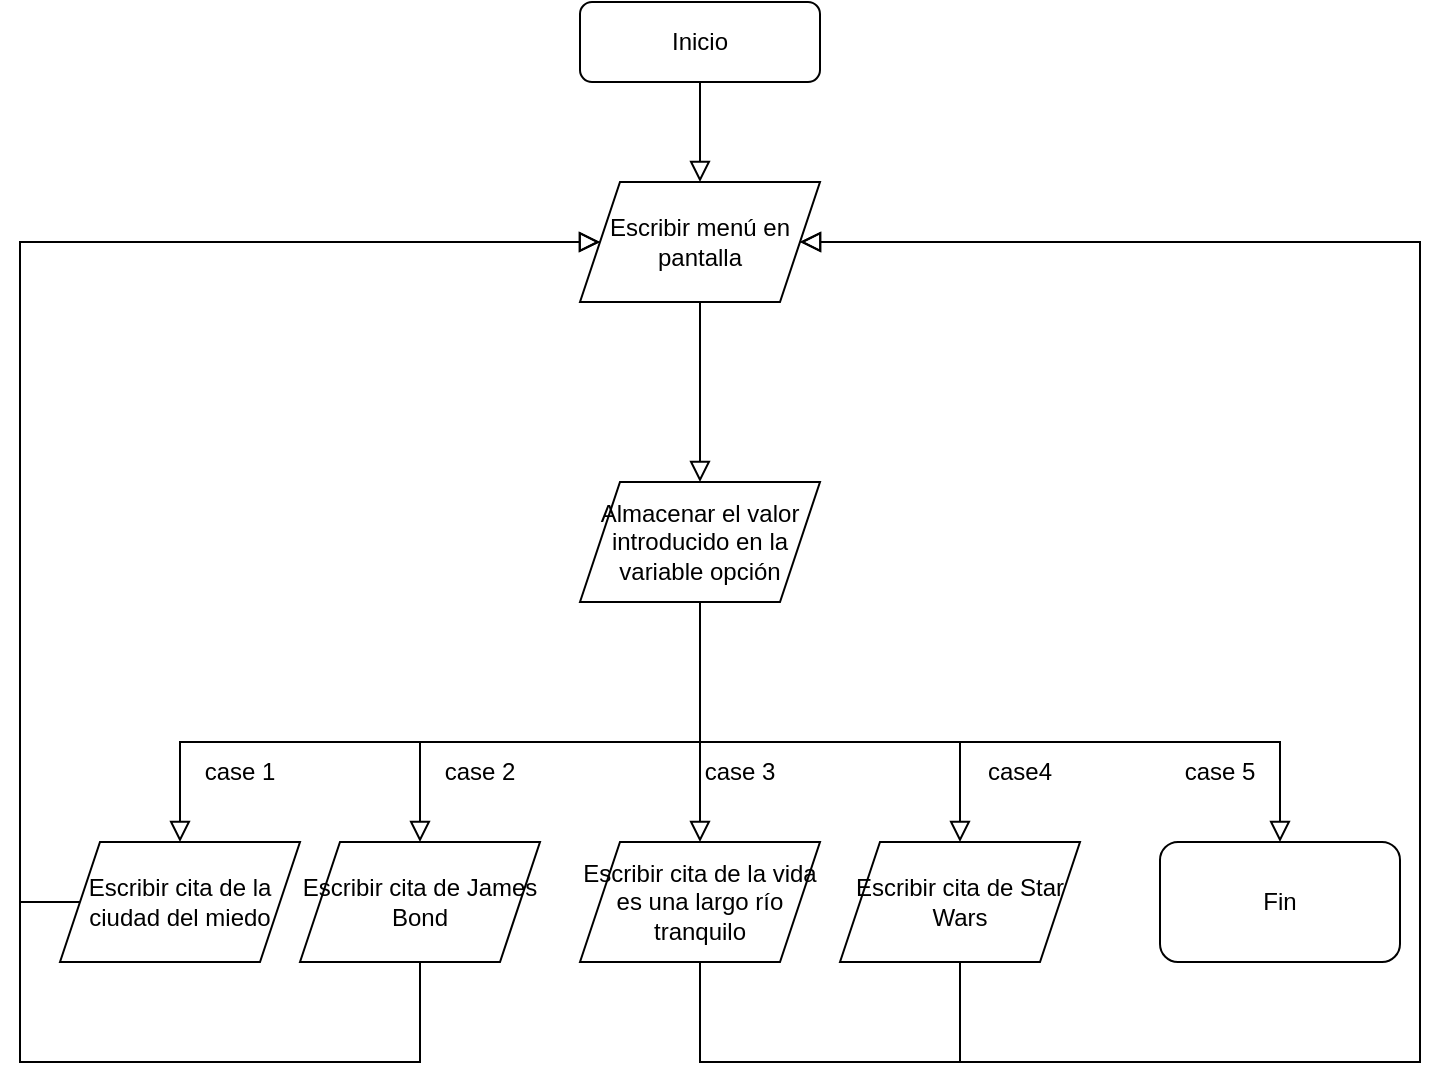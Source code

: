 <mxfile version="16.6.4" type="github">
  <diagram id="C5RBs43oDa-KdzZeNtuy" name="Page-1">
    <mxGraphModel dx="1875" dy="866" grid="1" gridSize="10" guides="1" tooltips="1" connect="1" arrows="1" fold="1" page="1" pageScale="1" pageWidth="827" pageHeight="1169" math="0" shadow="0">
      <root>
        <mxCell id="WIyWlLk6GJQsqaUBKTNV-0" />
        <mxCell id="WIyWlLk6GJQsqaUBKTNV-1" parent="WIyWlLk6GJQsqaUBKTNV-0" />
        <mxCell id="WIyWlLk6GJQsqaUBKTNV-2" value="" style="rounded=0;html=1;jettySize=auto;orthogonalLoop=1;fontSize=11;endArrow=block;endFill=0;endSize=8;strokeWidth=1;shadow=0;labelBackgroundColor=none;edgeStyle=orthogonalEdgeStyle;entryX=0.5;entryY=0;entryDx=0;entryDy=0;" parent="WIyWlLk6GJQsqaUBKTNV-1" source="WIyWlLk6GJQsqaUBKTNV-3" target="roq8t_Nz8dHyrMZ0wpt8-0" edge="1">
          <mxGeometry relative="1" as="geometry">
            <mxPoint x="220" y="170" as="targetPoint" />
            <Array as="points" />
          </mxGeometry>
        </mxCell>
        <mxCell id="WIyWlLk6GJQsqaUBKTNV-3" value="Inicio" style="rounded=1;whiteSpace=wrap;html=1;fontSize=12;glass=0;strokeWidth=1;shadow=0;" parent="WIyWlLk6GJQsqaUBKTNV-1" vertex="1">
          <mxGeometry x="320" y="80" width="120" height="40" as="geometry" />
        </mxCell>
        <mxCell id="roq8t_Nz8dHyrMZ0wpt8-0" value="Escribir menú en pantalla" style="shape=parallelogram;perimeter=parallelogramPerimeter;whiteSpace=wrap;html=1;fixedSize=1;" vertex="1" parent="WIyWlLk6GJQsqaUBKTNV-1">
          <mxGeometry x="320" y="170" width="120" height="60" as="geometry" />
        </mxCell>
        <mxCell id="roq8t_Nz8dHyrMZ0wpt8-1" value="Almacenar el valor introducido en la variable opción" style="shape=parallelogram;perimeter=parallelogramPerimeter;whiteSpace=wrap;html=1;fixedSize=1;" vertex="1" parent="WIyWlLk6GJQsqaUBKTNV-1">
          <mxGeometry x="320" y="320" width="120" height="60" as="geometry" />
        </mxCell>
        <mxCell id="roq8t_Nz8dHyrMZ0wpt8-2" value="" style="rounded=0;html=1;jettySize=auto;orthogonalLoop=1;fontSize=11;endArrow=block;endFill=0;endSize=8;strokeWidth=1;shadow=0;labelBackgroundColor=none;edgeStyle=orthogonalEdgeStyle;exitX=0.5;exitY=1;exitDx=0;exitDy=0;entryX=0.5;entryY=0;entryDx=0;entryDy=0;" edge="1" parent="WIyWlLk6GJQsqaUBKTNV-1" source="roq8t_Nz8dHyrMZ0wpt8-0" target="roq8t_Nz8dHyrMZ0wpt8-1">
          <mxGeometry relative="1" as="geometry">
            <mxPoint x="230" y="130" as="sourcePoint" />
            <mxPoint x="230" y="180" as="targetPoint" />
            <Array as="points">
              <mxPoint x="380" y="230" />
            </Array>
          </mxGeometry>
        </mxCell>
        <mxCell id="roq8t_Nz8dHyrMZ0wpt8-3" value="" style="rounded=0;html=1;jettySize=auto;orthogonalLoop=1;fontSize=11;endArrow=block;endFill=0;endSize=8;strokeWidth=1;shadow=0;labelBackgroundColor=none;edgeStyle=orthogonalEdgeStyle;exitX=0.5;exitY=1;exitDx=0;exitDy=0;" edge="1" parent="WIyWlLk6GJQsqaUBKTNV-1" source="roq8t_Nz8dHyrMZ0wpt8-1" target="roq8t_Nz8dHyrMZ0wpt8-4">
          <mxGeometry relative="1" as="geometry">
            <mxPoint x="140" y="350" as="sourcePoint" />
            <mxPoint x="130" y="340" as="targetPoint" />
            <Array as="points">
              <mxPoint x="380" y="450" />
              <mxPoint x="120" y="450" />
            </Array>
          </mxGeometry>
        </mxCell>
        <mxCell id="roq8t_Nz8dHyrMZ0wpt8-4" value="Escribir cita de la ciudad del miedo" style="shape=parallelogram;perimeter=parallelogramPerimeter;whiteSpace=wrap;html=1;fixedSize=1;" vertex="1" parent="WIyWlLk6GJQsqaUBKTNV-1">
          <mxGeometry x="60" y="500" width="120" height="60" as="geometry" />
        </mxCell>
        <mxCell id="roq8t_Nz8dHyrMZ0wpt8-5" value="Escribir cita de James Bond" style="shape=parallelogram;perimeter=parallelogramPerimeter;whiteSpace=wrap;html=1;fixedSize=1;" vertex="1" parent="WIyWlLk6GJQsqaUBKTNV-1">
          <mxGeometry x="180" y="500" width="120" height="60" as="geometry" />
        </mxCell>
        <mxCell id="roq8t_Nz8dHyrMZ0wpt8-6" value="Escribir cita de Star Wars" style="shape=parallelogram;perimeter=parallelogramPerimeter;whiteSpace=wrap;html=1;fixedSize=1;" vertex="1" parent="WIyWlLk6GJQsqaUBKTNV-1">
          <mxGeometry x="450" y="500" width="120" height="60" as="geometry" />
        </mxCell>
        <mxCell id="roq8t_Nz8dHyrMZ0wpt8-7" value="Fin" style="rounded=1;whiteSpace=wrap;html=1;" vertex="1" parent="WIyWlLk6GJQsqaUBKTNV-1">
          <mxGeometry x="610" y="500" width="120" height="60" as="geometry" />
        </mxCell>
        <mxCell id="roq8t_Nz8dHyrMZ0wpt8-8" value="" style="rounded=0;html=1;jettySize=auto;orthogonalLoop=1;fontSize=11;endArrow=block;endFill=0;endSize=8;strokeWidth=1;shadow=0;labelBackgroundColor=none;edgeStyle=orthogonalEdgeStyle;exitX=0.5;exitY=1;exitDx=0;exitDy=0;entryX=0.5;entryY=0;entryDx=0;entryDy=0;" edge="1" parent="WIyWlLk6GJQsqaUBKTNV-1" source="roq8t_Nz8dHyrMZ0wpt8-1" target="roq8t_Nz8dHyrMZ0wpt8-5">
          <mxGeometry relative="1" as="geometry">
            <mxPoint x="370" y="240" as="sourcePoint" />
            <mxPoint x="370" y="330" as="targetPoint" />
            <Array as="points">
              <mxPoint x="380" y="450" />
              <mxPoint x="240" y="450" />
            </Array>
          </mxGeometry>
        </mxCell>
        <mxCell id="roq8t_Nz8dHyrMZ0wpt8-9" value="" style="rounded=0;html=1;jettySize=auto;orthogonalLoop=1;fontSize=11;endArrow=block;endFill=0;endSize=8;strokeWidth=1;shadow=0;labelBackgroundColor=none;edgeStyle=orthogonalEdgeStyle;exitX=0.5;exitY=1;exitDx=0;exitDy=0;entryX=0.5;entryY=0;entryDx=0;entryDy=0;" edge="1" parent="WIyWlLk6GJQsqaUBKTNV-1" source="roq8t_Nz8dHyrMZ0wpt8-1" target="roq8t_Nz8dHyrMZ0wpt8-6">
          <mxGeometry relative="1" as="geometry">
            <mxPoint x="380" y="250" as="sourcePoint" />
            <mxPoint x="380" y="340" as="targetPoint" />
            <Array as="points">
              <mxPoint x="380" y="450" />
              <mxPoint x="510" y="450" />
            </Array>
          </mxGeometry>
        </mxCell>
        <mxCell id="roq8t_Nz8dHyrMZ0wpt8-10" value="" style="rounded=0;html=1;jettySize=auto;orthogonalLoop=1;fontSize=11;endArrow=block;endFill=0;endSize=8;strokeWidth=1;shadow=0;labelBackgroundColor=none;edgeStyle=orthogonalEdgeStyle;entryX=0.5;entryY=0;entryDx=0;entryDy=0;" edge="1" parent="WIyWlLk6GJQsqaUBKTNV-1" target="roq8t_Nz8dHyrMZ0wpt8-7">
          <mxGeometry relative="1" as="geometry">
            <mxPoint x="380" y="380" as="sourcePoint" />
            <mxPoint x="390" y="350" as="targetPoint" />
            <Array as="points">
              <mxPoint x="380" y="380" />
              <mxPoint x="380" y="450" />
              <mxPoint x="670" y="450" />
            </Array>
          </mxGeometry>
        </mxCell>
        <mxCell id="roq8t_Nz8dHyrMZ0wpt8-11" value="" style="rounded=0;html=1;jettySize=auto;orthogonalLoop=1;fontSize=11;endArrow=block;endFill=0;endSize=8;strokeWidth=1;shadow=0;labelBackgroundColor=none;edgeStyle=orthogonalEdgeStyle;exitX=0;exitY=0.5;exitDx=0;exitDy=0;entryX=0;entryY=0.5;entryDx=0;entryDy=0;" edge="1" parent="WIyWlLk6GJQsqaUBKTNV-1" source="roq8t_Nz8dHyrMZ0wpt8-4" target="roq8t_Nz8dHyrMZ0wpt8-0">
          <mxGeometry relative="1" as="geometry">
            <mxPoint x="400" y="270" as="sourcePoint" />
            <mxPoint x="400" y="360" as="targetPoint" />
            <Array as="points">
              <mxPoint x="40" y="530" />
              <mxPoint x="40" y="200" />
            </Array>
          </mxGeometry>
        </mxCell>
        <mxCell id="roq8t_Nz8dHyrMZ0wpt8-13" value="" style="rounded=0;html=1;jettySize=auto;orthogonalLoop=1;fontSize=11;endArrow=block;endFill=0;endSize=8;strokeWidth=1;shadow=0;labelBackgroundColor=none;edgeStyle=orthogonalEdgeStyle;exitX=0.5;exitY=1;exitDx=0;exitDy=0;entryX=0;entryY=0.5;entryDx=0;entryDy=0;" edge="1" parent="WIyWlLk6GJQsqaUBKTNV-1" source="roq8t_Nz8dHyrMZ0wpt8-5" target="roq8t_Nz8dHyrMZ0wpt8-0">
          <mxGeometry relative="1" as="geometry">
            <mxPoint x="420" y="290" as="sourcePoint" />
            <mxPoint x="40" y="610" as="targetPoint" />
            <Array as="points">
              <mxPoint x="240" y="610" />
              <mxPoint x="40" y="610" />
              <mxPoint x="40" y="200" />
            </Array>
          </mxGeometry>
        </mxCell>
        <mxCell id="roq8t_Nz8dHyrMZ0wpt8-14" value="" style="rounded=0;html=1;jettySize=auto;orthogonalLoop=1;fontSize=11;endArrow=block;endFill=0;endSize=8;strokeWidth=1;shadow=0;labelBackgroundColor=none;edgeStyle=orthogonalEdgeStyle;exitX=0.5;exitY=1;exitDx=0;exitDy=0;" edge="1" parent="WIyWlLk6GJQsqaUBKTNV-1" source="roq8t_Nz8dHyrMZ0wpt8-6">
          <mxGeometry relative="1" as="geometry">
            <mxPoint x="430" y="300" as="sourcePoint" />
            <mxPoint x="430" y="200" as="targetPoint" />
            <Array as="points">
              <mxPoint x="510" y="610" />
              <mxPoint x="740" y="610" />
              <mxPoint x="740" y="200" />
            </Array>
          </mxGeometry>
        </mxCell>
        <mxCell id="roq8t_Nz8dHyrMZ0wpt8-15" value="Escribir cita de la vida es una largo río tranquilo" style="shape=parallelogram;perimeter=parallelogramPerimeter;whiteSpace=wrap;html=1;fixedSize=1;" vertex="1" parent="WIyWlLk6GJQsqaUBKTNV-1">
          <mxGeometry x="320" y="500" width="120" height="60" as="geometry" />
        </mxCell>
        <mxCell id="roq8t_Nz8dHyrMZ0wpt8-16" value="" style="rounded=0;html=1;jettySize=auto;orthogonalLoop=1;fontSize=11;endArrow=block;endFill=0;endSize=8;strokeWidth=1;shadow=0;labelBackgroundColor=none;edgeStyle=orthogonalEdgeStyle;exitX=0.5;exitY=1;exitDx=0;exitDy=0;entryX=0.5;entryY=0;entryDx=0;entryDy=0;" edge="1" parent="WIyWlLk6GJQsqaUBKTNV-1" source="roq8t_Nz8dHyrMZ0wpt8-1" target="roq8t_Nz8dHyrMZ0wpt8-15">
          <mxGeometry relative="1" as="geometry">
            <mxPoint x="660" y="350" as="sourcePoint" />
            <mxPoint x="610" y="420" as="targetPoint" />
            <Array as="points">
              <mxPoint x="380" y="430" />
              <mxPoint x="380" y="430" />
            </Array>
          </mxGeometry>
        </mxCell>
        <mxCell id="roq8t_Nz8dHyrMZ0wpt8-17" value="" style="rounded=0;html=1;jettySize=auto;orthogonalLoop=1;fontSize=11;endArrow=block;endFill=0;endSize=8;strokeWidth=1;shadow=0;labelBackgroundColor=none;edgeStyle=orthogonalEdgeStyle;entryX=1;entryY=0.5;entryDx=0;entryDy=0;exitX=0.5;exitY=1;exitDx=0;exitDy=0;" edge="1" parent="WIyWlLk6GJQsqaUBKTNV-1" source="roq8t_Nz8dHyrMZ0wpt8-15" target="roq8t_Nz8dHyrMZ0wpt8-0">
          <mxGeometry relative="1" as="geometry">
            <mxPoint x="430" y="420" as="sourcePoint" />
            <mxPoint x="470" y="230" as="targetPoint" />
            <Array as="points">
              <mxPoint x="380" y="610" />
              <mxPoint x="740" y="610" />
              <mxPoint x="740" y="200" />
            </Array>
          </mxGeometry>
        </mxCell>
        <mxCell id="roq8t_Nz8dHyrMZ0wpt8-18" value="case 1" style="text;html=1;strokeColor=none;fillColor=none;align=center;verticalAlign=middle;whiteSpace=wrap;rounded=0;" vertex="1" parent="WIyWlLk6GJQsqaUBKTNV-1">
          <mxGeometry x="120" y="450" width="60" height="30" as="geometry" />
        </mxCell>
        <mxCell id="roq8t_Nz8dHyrMZ0wpt8-19" value="case 2" style="text;html=1;strokeColor=none;fillColor=none;align=center;verticalAlign=middle;whiteSpace=wrap;rounded=0;" vertex="1" parent="WIyWlLk6GJQsqaUBKTNV-1">
          <mxGeometry x="240" y="450" width="60" height="30" as="geometry" />
        </mxCell>
        <mxCell id="roq8t_Nz8dHyrMZ0wpt8-20" value="case 3" style="text;html=1;strokeColor=none;fillColor=none;align=center;verticalAlign=middle;whiteSpace=wrap;rounded=0;" vertex="1" parent="WIyWlLk6GJQsqaUBKTNV-1">
          <mxGeometry x="370" y="450" width="60" height="30" as="geometry" />
        </mxCell>
        <mxCell id="roq8t_Nz8dHyrMZ0wpt8-21" value="case4" style="text;html=1;strokeColor=none;fillColor=none;align=center;verticalAlign=middle;whiteSpace=wrap;rounded=0;" vertex="1" parent="WIyWlLk6GJQsqaUBKTNV-1">
          <mxGeometry x="510" y="450" width="60" height="30" as="geometry" />
        </mxCell>
        <mxCell id="roq8t_Nz8dHyrMZ0wpt8-22" value="case 5" style="text;html=1;strokeColor=none;fillColor=none;align=center;verticalAlign=middle;whiteSpace=wrap;rounded=0;" vertex="1" parent="WIyWlLk6GJQsqaUBKTNV-1">
          <mxGeometry x="610" y="450" width="60" height="30" as="geometry" />
        </mxCell>
      </root>
    </mxGraphModel>
  </diagram>
</mxfile>
